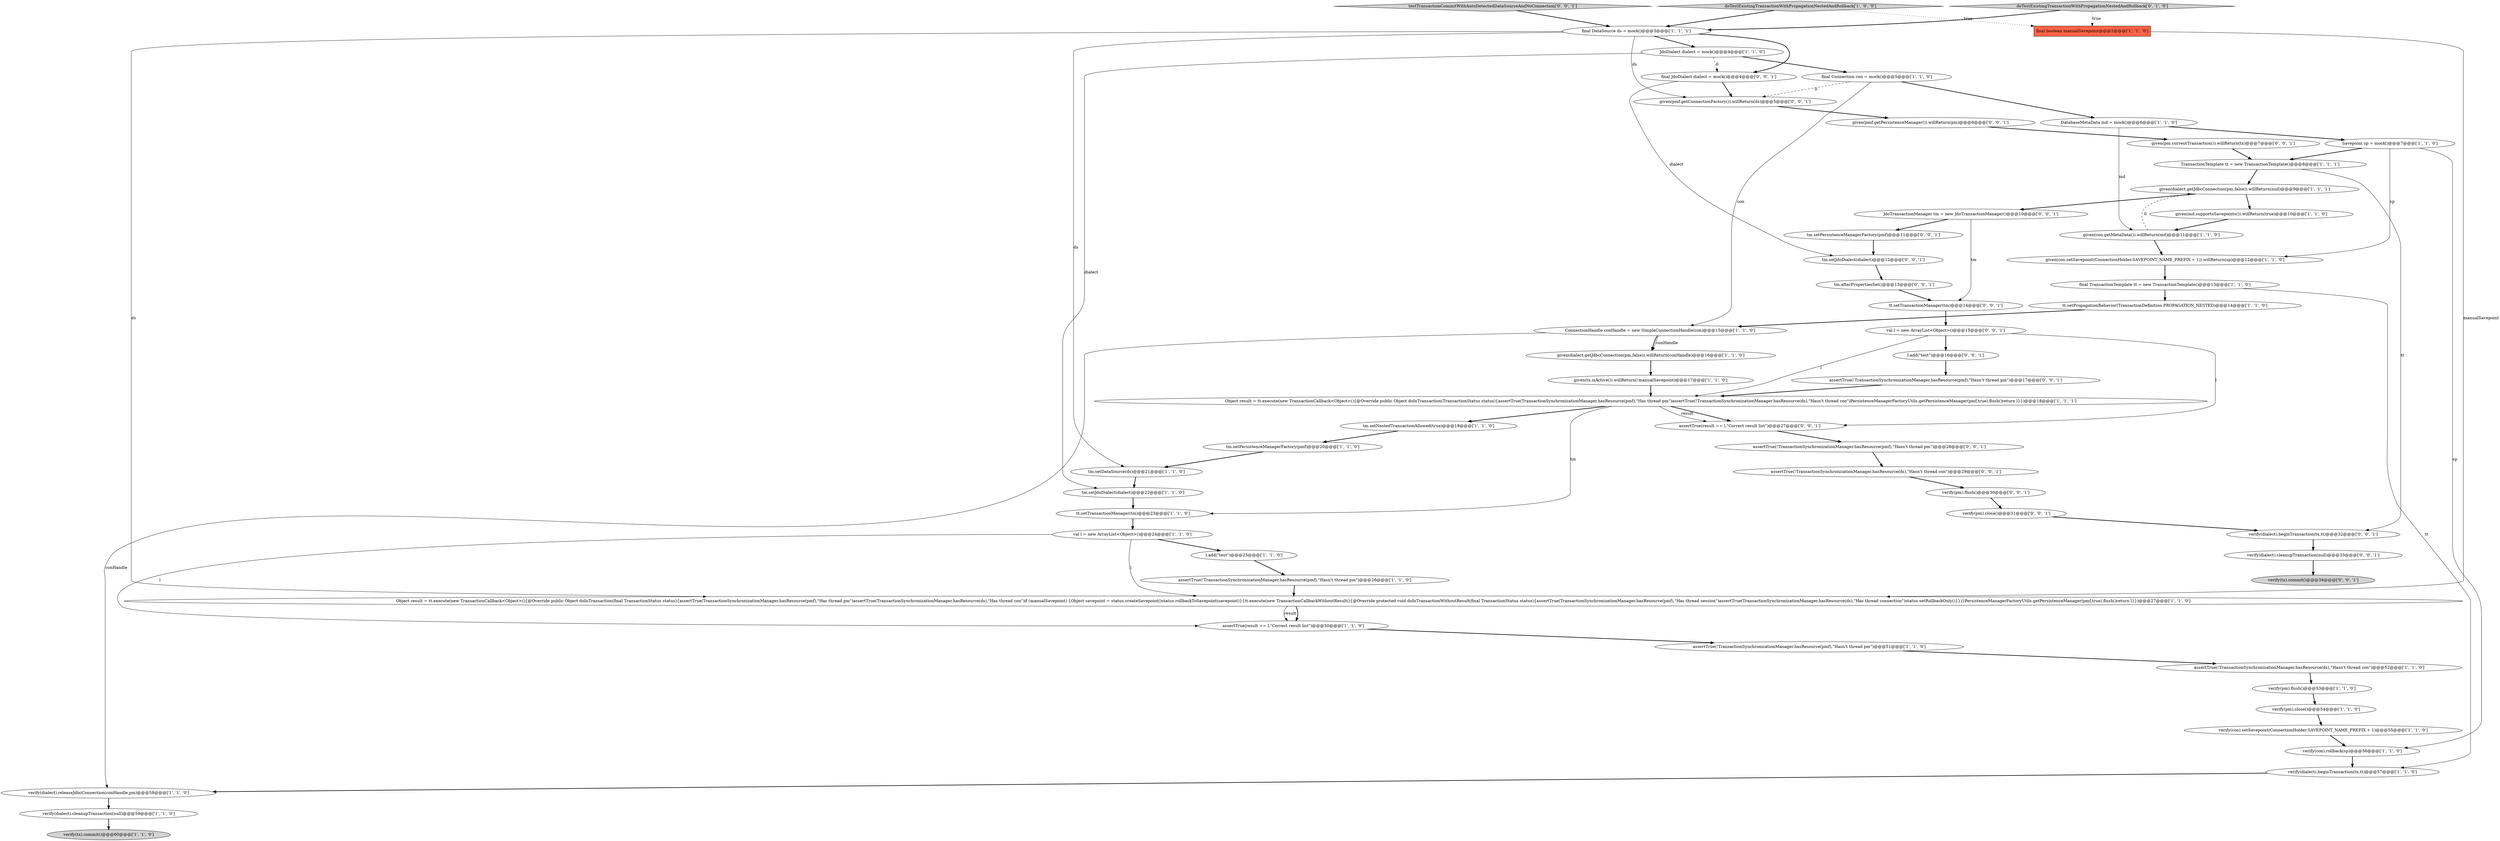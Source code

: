 digraph {
47 [style = filled, label = "final JdoDialect dialect = mock()@@@4@@@['0', '0', '1']", fillcolor = white, shape = ellipse image = "AAA0AAABBB3BBB"];
3 [style = filled, label = "TransactionTemplate tt = new TransactionTemplate()@@@8@@@['1', '1', '1']", fillcolor = white, shape = ellipse image = "AAA0AAABBB1BBB"];
1 [style = filled, label = "l.add(\"test\")@@@25@@@['1', '1', '0']", fillcolor = white, shape = ellipse image = "AAA0AAABBB1BBB"];
46 [style = filled, label = "tm.afterPropertiesSet()@@@13@@@['0', '0', '1']", fillcolor = white, shape = ellipse image = "AAA0AAABBB3BBB"];
26 [style = filled, label = "tm.setDataSource(ds)@@@21@@@['1', '1', '0']", fillcolor = white, shape = ellipse image = "AAA0AAABBB1BBB"];
14 [style = filled, label = "assertTrue(!TransactionSynchronizationManager.hasResource(pmf),\"Hasn't thread pm\")@@@51@@@['1', '1', '0']", fillcolor = white, shape = ellipse image = "AAA0AAABBB1BBB"];
23 [style = filled, label = "assertTrue(result == l,\"Correct result list\")@@@50@@@['1', '1', '0']", fillcolor = white, shape = ellipse image = "AAA0AAABBB1BBB"];
18 [style = filled, label = "given(con.setSavepoint(ConnectionHolder.SAVEPOINT_NAME_PREFIX + 1)).willReturn(sp)@@@12@@@['1', '1', '0']", fillcolor = white, shape = ellipse image = "AAA0AAABBB1BBB"];
8 [style = filled, label = "final TransactionTemplate tt = new TransactionTemplate()@@@13@@@['1', '1', '0']", fillcolor = white, shape = ellipse image = "AAA0AAABBB1BBB"];
12 [style = filled, label = "final DataSource ds = mock()@@@3@@@['1', '1', '1']", fillcolor = white, shape = ellipse image = "AAA0AAABBB1BBB"];
54 [style = filled, label = "verify(pm).close()@@@31@@@['0', '0', '1']", fillcolor = white, shape = ellipse image = "AAA0AAABBB3BBB"];
59 [style = filled, label = "JdoTransactionManager tm = new JdoTransactionManager()@@@10@@@['0', '0', '1']", fillcolor = white, shape = ellipse image = "AAA0AAABBB3BBB"];
32 [style = filled, label = "verify(dialect).cleanupTransaction(null)@@@59@@@['1', '1', '0']", fillcolor = white, shape = ellipse image = "AAA0AAABBB1BBB"];
58 [style = filled, label = "verify(pm).flush()@@@30@@@['0', '0', '1']", fillcolor = white, shape = ellipse image = "AAA0AAABBB3BBB"];
33 [style = filled, label = "verify(tx).commit()@@@60@@@['1', '1', '0']", fillcolor = lightgray, shape = ellipse image = "AAA0AAABBB1BBB"];
48 [style = filled, label = "verify(dialect).cleanupTransaction(null)@@@33@@@['0', '0', '1']", fillcolor = white, shape = ellipse image = "AAA0AAABBB3BBB"];
0 [style = filled, label = "tt.setTransactionManager(tm)@@@23@@@['1', '1', '0']", fillcolor = white, shape = ellipse image = "AAA0AAABBB1BBB"];
37 [style = filled, label = "verify(pm).close()@@@54@@@['1', '1', '0']", fillcolor = white, shape = ellipse image = "AAA0AAABBB1BBB"];
24 [style = filled, label = "assertTrue(!TransactionSynchronizationManager.hasResource(pmf),\"Hasn't thread pm\")@@@26@@@['1', '1', '0']", fillcolor = white, shape = ellipse image = "AAA0AAABBB1BBB"];
2 [style = filled, label = "verify(con).setSavepoint(ConnectionHolder.SAVEPOINT_NAME_PREFIX + 1)@@@55@@@['1', '1', '0']", fillcolor = white, shape = ellipse image = "AAA0AAABBB1BBB"];
34 [style = filled, label = "tt.setPropagationBehavior(TransactionDefinition.PROPAGATION_NESTED)@@@14@@@['1', '1', '0']", fillcolor = white, shape = ellipse image = "AAA0AAABBB1BBB"];
57 [style = filled, label = "l.add(\"test\")@@@16@@@['0', '0', '1']", fillcolor = white, shape = ellipse image = "AAA0AAABBB3BBB"];
49 [style = filled, label = "assertTrue(!TransactionSynchronizationManager.hasResource(pmf),\"Hasn't thread pm\")@@@28@@@['0', '0', '1']", fillcolor = white, shape = ellipse image = "AAA0AAABBB3BBB"];
55 [style = filled, label = "given(pm.currentTransaction()).willReturn(tx)@@@7@@@['0', '0', '1']", fillcolor = white, shape = ellipse image = "AAA0AAABBB3BBB"];
10 [style = filled, label = "tm.setPersistenceManagerFactory(pmf)@@@20@@@['1', '1', '0']", fillcolor = white, shape = ellipse image = "AAA0AAABBB1BBB"];
7 [style = filled, label = "Savepoint sp = mock()@@@7@@@['1', '1', '0']", fillcolor = white, shape = ellipse image = "AAA0AAABBB1BBB"];
27 [style = filled, label = "JdoDialect dialect = mock()@@@4@@@['1', '1', '0']", fillcolor = white, shape = ellipse image = "AAA0AAABBB1BBB"];
28 [style = filled, label = "given(md.supportsSavepoints()).willReturn(true)@@@10@@@['1', '1', '0']", fillcolor = white, shape = ellipse image = "AAA0AAABBB1BBB"];
38 [style = filled, label = "doTestExistingTransactionWithPropagationNestedAndRollback['0', '1', '0']", fillcolor = lightgray, shape = diamond image = "AAA0AAABBB2BBB"];
41 [style = filled, label = "tt.setTransactionManager(tm)@@@14@@@['0', '0', '1']", fillcolor = white, shape = ellipse image = "AAA0AAABBB3BBB"];
45 [style = filled, label = "given(pmf.getPersistenceManager()).willReturn(pm)@@@6@@@['0', '0', '1']", fillcolor = white, shape = ellipse image = "AAA0AAABBB3BBB"];
22 [style = filled, label = "verify(dialect).releaseJdbcConnection(conHandle,pm)@@@58@@@['1', '1', '0']", fillcolor = white, shape = ellipse image = "AAA0AAABBB1BBB"];
35 [style = filled, label = "given(dialect.getJdbcConnection(pm,false)).willReturn(conHandle)@@@16@@@['1', '1', '0']", fillcolor = white, shape = ellipse image = "AAA0AAABBB1BBB"];
9 [style = filled, label = "final boolean manualSavepoint@@@2@@@['1', '1', '0']", fillcolor = tomato, shape = box image = "AAA0AAABBB1BBB"];
16 [style = filled, label = "verify(con).rollback(sp)@@@56@@@['1', '1', '0']", fillcolor = white, shape = ellipse image = "AAA0AAABBB1BBB"];
5 [style = filled, label = "assertTrue(!TransactionSynchronizationManager.hasResource(ds),\"Hasn't thread con\")@@@52@@@['1', '1', '0']", fillcolor = white, shape = ellipse image = "AAA0AAABBB1BBB"];
52 [style = filled, label = "given(pmf.getConnectionFactory()).willReturn(ds)@@@5@@@['0', '0', '1']", fillcolor = white, shape = ellipse image = "AAA0AAABBB3BBB"];
29 [style = filled, label = "tm.setNestedTransactionAllowed(true)@@@19@@@['1', '1', '0']", fillcolor = white, shape = ellipse image = "AAA0AAABBB1BBB"];
4 [style = filled, label = "doTestExistingTransactionWithPropagationNestedAndRollback['1', '0', '0']", fillcolor = lightgray, shape = diamond image = "AAA0AAABBB1BBB"];
51 [style = filled, label = "val l = new ArrayList<Object>()@@@15@@@['0', '0', '1']", fillcolor = white, shape = ellipse image = "AAA0AAABBB3BBB"];
56 [style = filled, label = "assertTrue(!TransactionSynchronizationManager.hasResource(ds),\"Hasn't thread con\")@@@29@@@['0', '0', '1']", fillcolor = white, shape = ellipse image = "AAA0AAABBB3BBB"];
11 [style = filled, label = "Object result = tt.execute(new TransactionCallback<Object>(){@Override public Object doInTransaction(final TransactionStatus status){assertTrue(TransactionSynchronizationManager.hasResource(pmf),\"Has thread pm\")assertTrue(TransactionSynchronizationManager.hasResource(ds),\"Has thread con\")if (manualSavepoint) {Object savepoint = status.createSavepoint()status.rollbackToSavepoint(savepoint)}{tt.execute(new TransactionCallbackWithoutResult(){@Override protected void doInTransactionWithoutResult(final TransactionStatus status){assertTrue(TransactionSynchronizationManager.hasResource(pmf),\"Has thread session\")assertTrue(TransactionSynchronizationManager.hasResource(ds),\"Has thread connection\")status.setRollbackOnly()}})}PersistenceManagerFactoryUtils.getPersistenceManager(pmf,true).flush()return l}})@@@27@@@['1', '1', '0']", fillcolor = white, shape = ellipse image = "AAA0AAABBB1BBB"];
53 [style = filled, label = "assertTrue(!TransactionSynchronizationManager.hasResource(pmf),\"Hasn't thread pm\")@@@17@@@['0', '0', '1']", fillcolor = white, shape = ellipse image = "AAA0AAABBB3BBB"];
31 [style = filled, label = "verify(dialect).beginTransaction(tx,tt)@@@57@@@['1', '1', '0']", fillcolor = white, shape = ellipse image = "AAA0AAABBB1BBB"];
17 [style = filled, label = "given(dialect.getJdbcConnection(pm,false)).willReturn(null)@@@9@@@['1', '1', '1']", fillcolor = white, shape = ellipse image = "AAA0AAABBB1BBB"];
19 [style = filled, label = "given(tx.isActive()).willReturn(!manualSavepoint)@@@17@@@['1', '1', '0']", fillcolor = white, shape = ellipse image = "AAA0AAABBB1BBB"];
13 [style = filled, label = "Object result = tt.execute(new TransactionCallback<Object>(){@Override public Object doInTransaction(TransactionStatus status){assertTrue(TransactionSynchronizationManager.hasResource(pmf),\"Has thread pm\")assertTrue(!TransactionSynchronizationManager.hasResource(ds),\"Hasn't thread con\")PersistenceManagerFactoryUtils.getPersistenceManager(pmf,true).flush()return l}})@@@18@@@['1', '1', '1']", fillcolor = white, shape = ellipse image = "AAA0AAABBB1BBB"];
30 [style = filled, label = "tm.setJdoDialect(dialect)@@@22@@@['1', '1', '0']", fillcolor = white, shape = ellipse image = "AAA0AAABBB1BBB"];
44 [style = filled, label = "tm.setPersistenceManagerFactory(pmf)@@@11@@@['0', '0', '1']", fillcolor = white, shape = ellipse image = "AAA0AAABBB3BBB"];
42 [style = filled, label = "verify(dialect).beginTransaction(tx,tt)@@@32@@@['0', '0', '1']", fillcolor = white, shape = ellipse image = "AAA0AAABBB3BBB"];
50 [style = filled, label = "testTransactionCommitWithAutoDetectedDataSourceAndNoConnection['0', '0', '1']", fillcolor = lightgray, shape = diamond image = "AAA0AAABBB3BBB"];
36 [style = filled, label = "final Connection con = mock()@@@5@@@['1', '1', '0']", fillcolor = white, shape = ellipse image = "AAA0AAABBB1BBB"];
39 [style = filled, label = "assertTrue(result == l,\"Correct result list\")@@@27@@@['0', '0', '1']", fillcolor = white, shape = ellipse image = "AAA0AAABBB3BBB"];
40 [style = filled, label = "tm.setJdoDialect(dialect)@@@12@@@['0', '0', '1']", fillcolor = white, shape = ellipse image = "AAA0AAABBB3BBB"];
25 [style = filled, label = "verify(pm).flush()@@@53@@@['1', '1', '0']", fillcolor = white, shape = ellipse image = "AAA0AAABBB1BBB"];
15 [style = filled, label = "ConnectionHandle conHandle = new SimpleConnectionHandle(con)@@@15@@@['1', '1', '0']", fillcolor = white, shape = ellipse image = "AAA0AAABBB1BBB"];
6 [style = filled, label = "given(con.getMetaData()).willReturn(md)@@@11@@@['1', '1', '0']", fillcolor = white, shape = ellipse image = "AAA0AAABBB1BBB"];
43 [style = filled, label = "verify(tx).commit()@@@34@@@['0', '0', '1']", fillcolor = lightgray, shape = ellipse image = "AAA0AAABBB3BBB"];
21 [style = filled, label = "val l = new ArrayList<Object>()@@@24@@@['1', '1', '0']", fillcolor = white, shape = ellipse image = "AAA0AAABBB1BBB"];
20 [style = filled, label = "DatabaseMetaData md = mock()@@@6@@@['1', '1', '0']", fillcolor = white, shape = ellipse image = "AAA0AAABBB1BBB"];
27->47 [style = dashed, label="0"];
15->35 [style = solid, label="conHandle"];
12->27 [style = bold, label=""];
20->7 [style = bold, label=""];
56->58 [style = bold, label=""];
36->20 [style = bold, label=""];
6->17 [style = dashed, label="0"];
37->2 [style = bold, label=""];
52->45 [style = bold, label=""];
27->30 [style = solid, label="dialect"];
41->51 [style = bold, label=""];
51->57 [style = bold, label=""];
3->17 [style = bold, label=""];
28->6 [style = bold, label=""];
53->13 [style = bold, label=""];
11->23 [style = bold, label=""];
8->31 [style = solid, label="tt"];
13->29 [style = bold, label=""];
0->21 [style = bold, label=""];
4->9 [style = dotted, label="true"];
12->26 [style = solid, label="ds"];
11->23 [style = solid, label="result"];
25->37 [style = bold, label=""];
20->6 [style = solid, label="md"];
14->5 [style = bold, label=""];
3->42 [style = solid, label="tt"];
12->52 [style = solid, label="ds"];
34->15 [style = bold, label=""];
7->16 [style = solid, label="sp"];
13->39 [style = bold, label=""];
9->11 [style = solid, label="manualSavepoint"];
59->41 [style = solid, label="tm"];
24->11 [style = bold, label=""];
31->22 [style = bold, label=""];
12->47 [style = bold, label=""];
12->11 [style = solid, label="ds"];
4->12 [style = bold, label=""];
15->22 [style = solid, label="conHandle"];
29->10 [style = bold, label=""];
2->16 [style = bold, label=""];
46->41 [style = bold, label=""];
38->9 [style = dotted, label="true"];
48->43 [style = bold, label=""];
18->8 [style = bold, label=""];
32->33 [style = bold, label=""];
10->26 [style = bold, label=""];
7->18 [style = solid, label="sp"];
44->40 [style = bold, label=""];
6->18 [style = bold, label=""];
47->40 [style = solid, label="dialect"];
39->49 [style = bold, label=""];
17->59 [style = bold, label=""];
51->39 [style = solid, label="l"];
1->24 [style = bold, label=""];
19->13 [style = bold, label=""];
22->32 [style = bold, label=""];
7->3 [style = bold, label=""];
21->11 [style = solid, label="l"];
40->46 [style = bold, label=""];
47->52 [style = bold, label=""];
15->35 [style = bold, label=""];
36->52 [style = dashed, label="0"];
54->42 [style = bold, label=""];
58->54 [style = bold, label=""];
30->0 [style = bold, label=""];
13->39 [style = solid, label="result"];
23->14 [style = bold, label=""];
59->44 [style = bold, label=""];
21->1 [style = bold, label=""];
13->0 [style = solid, label="tm"];
21->23 [style = solid, label="l"];
51->13 [style = solid, label="l"];
45->55 [style = bold, label=""];
57->53 [style = bold, label=""];
38->12 [style = bold, label=""];
8->34 [style = bold, label=""];
42->48 [style = bold, label=""];
27->36 [style = bold, label=""];
5->25 [style = bold, label=""];
36->15 [style = solid, label="con"];
17->28 [style = bold, label=""];
49->56 [style = bold, label=""];
55->3 [style = bold, label=""];
16->31 [style = bold, label=""];
35->19 [style = bold, label=""];
26->30 [style = bold, label=""];
50->12 [style = bold, label=""];
}
